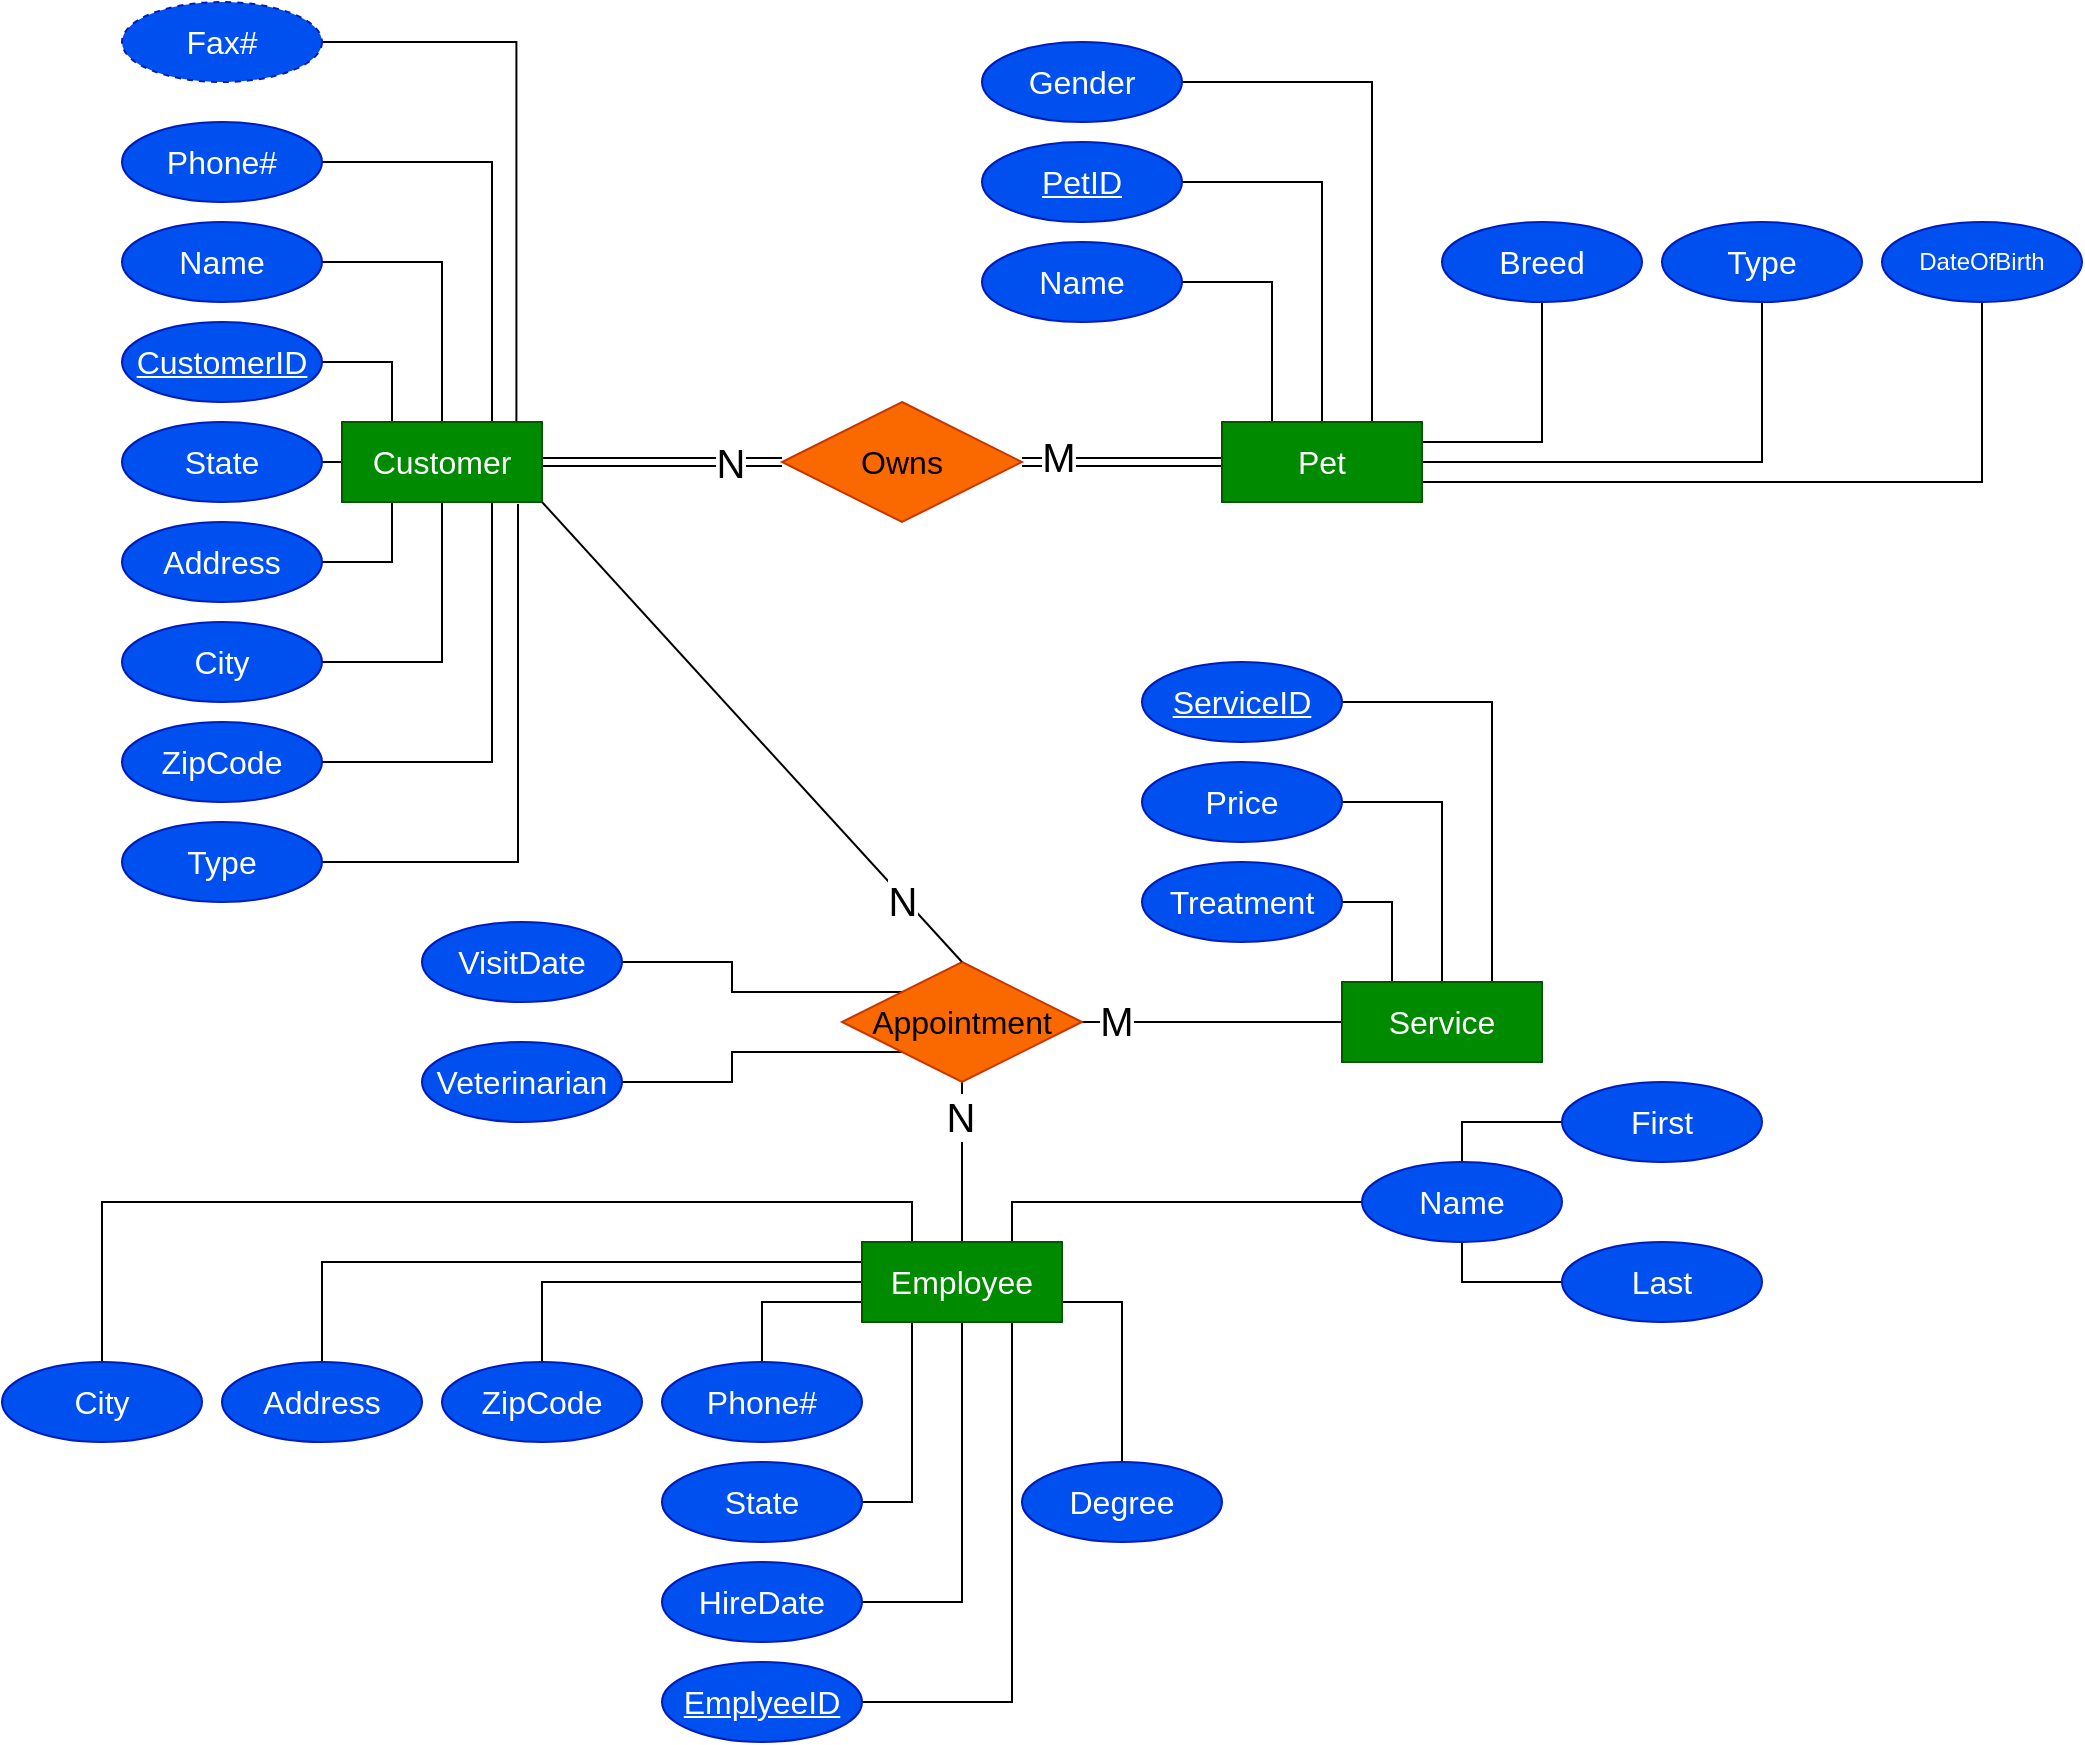 <mxfile version="28.2.3">
  <diagram name="Sida-1" id="WqBUp8Pfm3Koe2_vw6ZK">
    <mxGraphModel dx="1737" dy="937" grid="0" gridSize="10" guides="1" tooltips="1" connect="1" arrows="1" fold="1" page="1" pageScale="1" pageWidth="827" pageHeight="1169" math="0" shadow="0">
      <root>
        <mxCell id="0" />
        <mxCell id="1" parent="0" />
        <mxCell id="bmQH8PXaEO5KkN4M6agC-9" style="edgeStyle=orthogonalEdgeStyle;rounded=0;orthogonalLoop=1;jettySize=auto;html=1;exitX=1;exitY=0.5;exitDx=0;exitDy=0;entryX=0;entryY=0.5;entryDx=0;entryDy=0;endArrow=none;endFill=0;shape=link;" edge="1" parent="1" source="bmQH8PXaEO5KkN4M6agC-7" target="bmQH8PXaEO5KkN4M6agC-8">
          <mxGeometry relative="1" as="geometry" />
        </mxCell>
        <mxCell id="bmQH8PXaEO5KkN4M6agC-78" value="&lt;font style=&quot;font-size: 20px;&quot;&gt;N&lt;/font&gt;" style="edgeLabel;html=1;align=center;verticalAlign=middle;resizable=0;points=[];" vertex="1" connectable="0" parent="bmQH8PXaEO5KkN4M6agC-9">
          <mxGeometry x="0.567" relative="1" as="geometry">
            <mxPoint as="offset" />
          </mxGeometry>
        </mxCell>
        <mxCell id="bmQH8PXaEO5KkN4M6agC-25" style="edgeStyle=orthogonalEdgeStyle;rounded=0;orthogonalLoop=1;jettySize=auto;html=1;exitX=0.25;exitY=0;exitDx=0;exitDy=0;entryX=1;entryY=0.5;entryDx=0;entryDy=0;endArrow=none;endFill=0;" edge="1" parent="1" source="bmQH8PXaEO5KkN4M6agC-7" target="bmQH8PXaEO5KkN4M6agC-24">
          <mxGeometry relative="1" as="geometry" />
        </mxCell>
        <mxCell id="bmQH8PXaEO5KkN4M6agC-27" style="edgeStyle=orthogonalEdgeStyle;rounded=0;orthogonalLoop=1;jettySize=auto;html=1;exitX=0.5;exitY=0;exitDx=0;exitDy=0;entryX=1;entryY=0.5;entryDx=0;entryDy=0;endArrow=none;endFill=0;" edge="1" parent="1" source="bmQH8PXaEO5KkN4M6agC-7" target="bmQH8PXaEO5KkN4M6agC-26">
          <mxGeometry relative="1" as="geometry" />
        </mxCell>
        <mxCell id="bmQH8PXaEO5KkN4M6agC-29" style="edgeStyle=orthogonalEdgeStyle;rounded=0;orthogonalLoop=1;jettySize=auto;html=1;exitX=0.75;exitY=0;exitDx=0;exitDy=0;entryX=1;entryY=0.5;entryDx=0;entryDy=0;endArrow=none;endFill=0;" edge="1" parent="1" source="bmQH8PXaEO5KkN4M6agC-7" target="bmQH8PXaEO5KkN4M6agC-28">
          <mxGeometry relative="1" as="geometry" />
        </mxCell>
        <mxCell id="bmQH8PXaEO5KkN4M6agC-31" style="edgeStyle=orthogonalEdgeStyle;rounded=0;orthogonalLoop=1;jettySize=auto;html=1;exitX=0.872;exitY=0.005;exitDx=0;exitDy=0;entryX=1;entryY=0.5;entryDx=0;entryDy=0;exitPerimeter=0;endArrow=none;endFill=0;" edge="1" parent="1" source="bmQH8PXaEO5KkN4M6agC-7" target="bmQH8PXaEO5KkN4M6agC-30">
          <mxGeometry relative="1" as="geometry" />
        </mxCell>
        <mxCell id="bmQH8PXaEO5KkN4M6agC-33" style="edgeStyle=orthogonalEdgeStyle;rounded=0;orthogonalLoop=1;jettySize=auto;html=1;exitX=0.25;exitY=1;exitDx=0;exitDy=0;entryX=1;entryY=0.5;entryDx=0;entryDy=0;endArrow=none;endFill=0;" edge="1" parent="1" source="bmQH8PXaEO5KkN4M6agC-7" target="bmQH8PXaEO5KkN4M6agC-32">
          <mxGeometry relative="1" as="geometry" />
        </mxCell>
        <mxCell id="bmQH8PXaEO5KkN4M6agC-35" style="edgeStyle=orthogonalEdgeStyle;rounded=0;orthogonalLoop=1;jettySize=auto;html=1;exitX=0.5;exitY=1;exitDx=0;exitDy=0;entryX=1;entryY=0.5;entryDx=0;entryDy=0;endArrow=none;endFill=0;" edge="1" parent="1" source="bmQH8PXaEO5KkN4M6agC-7" target="bmQH8PXaEO5KkN4M6agC-34">
          <mxGeometry relative="1" as="geometry" />
        </mxCell>
        <mxCell id="bmQH8PXaEO5KkN4M6agC-37" style="edgeStyle=orthogonalEdgeStyle;rounded=0;orthogonalLoop=1;jettySize=auto;html=1;exitX=0;exitY=0.5;exitDx=0;exitDy=0;endArrow=none;endFill=0;" edge="1" parent="1" source="bmQH8PXaEO5KkN4M6agC-7" target="bmQH8PXaEO5KkN4M6agC-36">
          <mxGeometry relative="1" as="geometry" />
        </mxCell>
        <mxCell id="bmQH8PXaEO5KkN4M6agC-39" style="edgeStyle=orthogonalEdgeStyle;rounded=0;orthogonalLoop=1;jettySize=auto;html=1;exitX=0.75;exitY=1;exitDx=0;exitDy=0;entryX=1;entryY=0.5;entryDx=0;entryDy=0;endArrow=none;endFill=0;" edge="1" parent="1" source="bmQH8PXaEO5KkN4M6agC-7" target="bmQH8PXaEO5KkN4M6agC-38">
          <mxGeometry relative="1" as="geometry" />
        </mxCell>
        <mxCell id="bmQH8PXaEO5KkN4M6agC-87" style="edgeStyle=orthogonalEdgeStyle;rounded=0;orthogonalLoop=1;jettySize=auto;html=1;exitX=0.88;exitY=1.025;exitDx=0;exitDy=0;entryX=1;entryY=0.5;entryDx=0;entryDy=0;fontFamily=Helvetica;fontSize=11;fontColor=default;labelBackgroundColor=default;resizable=0;exitPerimeter=0;endArrow=none;endFill=0;" edge="1" parent="1" source="bmQH8PXaEO5KkN4M6agC-7" target="bmQH8PXaEO5KkN4M6agC-86">
          <mxGeometry relative="1" as="geometry" />
        </mxCell>
        <mxCell id="bmQH8PXaEO5KkN4M6agC-7" value="&lt;font style=&quot;font-size: 16px;&quot;&gt;Customer&lt;/font&gt;" style="whiteSpace=wrap;html=1;align=center;fillColor=#008a00;fontColor=#ffffff;strokeColor=#005700;" vertex="1" parent="1">
          <mxGeometry x="190" y="400" width="100" height="40" as="geometry" />
        </mxCell>
        <mxCell id="bmQH8PXaEO5KkN4M6agC-11" style="edgeStyle=orthogonalEdgeStyle;rounded=0;orthogonalLoop=1;jettySize=auto;html=1;exitX=1;exitY=0.5;exitDx=0;exitDy=0;entryX=0;entryY=0.5;entryDx=0;entryDy=0;endArrow=none;endFill=0;shape=link;" edge="1" parent="1" source="bmQH8PXaEO5KkN4M6agC-8" target="bmQH8PXaEO5KkN4M6agC-10">
          <mxGeometry relative="1" as="geometry" />
        </mxCell>
        <mxCell id="bmQH8PXaEO5KkN4M6agC-79" value="&lt;font style=&quot;font-size: 20px;&quot;&gt;M&lt;/font&gt;" style="edgeLabel;html=1;align=center;verticalAlign=middle;resizable=0;points=[];" vertex="1" connectable="0" parent="bmQH8PXaEO5KkN4M6agC-11">
          <mxGeometry x="-0.64" y="3" relative="1" as="geometry">
            <mxPoint as="offset" />
          </mxGeometry>
        </mxCell>
        <mxCell id="bmQH8PXaEO5KkN4M6agC-8" value="&lt;font style=&quot;font-size: 16px;&quot;&gt;Owns&lt;/font&gt;" style="shape=rhombus;perimeter=rhombusPerimeter;whiteSpace=wrap;html=1;align=center;fillColor=#fa6800;fontColor=#000000;strokeColor=#C73500;" vertex="1" parent="1">
          <mxGeometry x="410" y="390" width="120" height="60" as="geometry" />
        </mxCell>
        <mxCell id="bmQH8PXaEO5KkN4M6agC-13" style="edgeStyle=orthogonalEdgeStyle;rounded=0;orthogonalLoop=1;jettySize=auto;html=1;exitX=0.25;exitY=0;exitDx=0;exitDy=0;entryX=1;entryY=0.5;entryDx=0;entryDy=0;endArrow=none;endFill=0;" edge="1" parent="1" source="bmQH8PXaEO5KkN4M6agC-10" target="bmQH8PXaEO5KkN4M6agC-12">
          <mxGeometry relative="1" as="geometry" />
        </mxCell>
        <mxCell id="bmQH8PXaEO5KkN4M6agC-15" style="edgeStyle=orthogonalEdgeStyle;rounded=0;orthogonalLoop=1;jettySize=auto;html=1;exitX=0.5;exitY=0;exitDx=0;exitDy=0;entryX=1;entryY=0.5;entryDx=0;entryDy=0;endArrow=none;endFill=0;" edge="1" parent="1" source="bmQH8PXaEO5KkN4M6agC-10" target="bmQH8PXaEO5KkN4M6agC-14">
          <mxGeometry relative="1" as="geometry" />
        </mxCell>
        <mxCell id="bmQH8PXaEO5KkN4M6agC-17" style="edgeStyle=orthogonalEdgeStyle;rounded=0;orthogonalLoop=1;jettySize=auto;html=1;exitX=0.75;exitY=0;exitDx=0;exitDy=0;entryX=1;entryY=0.5;entryDx=0;entryDy=0;endArrow=none;endFill=0;" edge="1" parent="1" source="bmQH8PXaEO5KkN4M6agC-10" target="bmQH8PXaEO5KkN4M6agC-16">
          <mxGeometry relative="1" as="geometry" />
        </mxCell>
        <mxCell id="bmQH8PXaEO5KkN4M6agC-19" style="edgeStyle=orthogonalEdgeStyle;rounded=0;orthogonalLoop=1;jettySize=auto;html=1;exitX=1;exitY=0.25;exitDx=0;exitDy=0;entryX=0.5;entryY=1;entryDx=0;entryDy=0;endArrow=none;endFill=0;" edge="1" parent="1" source="bmQH8PXaEO5KkN4M6agC-10" target="bmQH8PXaEO5KkN4M6agC-18">
          <mxGeometry relative="1" as="geometry" />
        </mxCell>
        <mxCell id="bmQH8PXaEO5KkN4M6agC-21" style="edgeStyle=orthogonalEdgeStyle;rounded=0;orthogonalLoop=1;jettySize=auto;html=1;exitX=1;exitY=0.5;exitDx=0;exitDy=0;endArrow=none;endFill=0;" edge="1" parent="1" source="bmQH8PXaEO5KkN4M6agC-10" target="bmQH8PXaEO5KkN4M6agC-20">
          <mxGeometry relative="1" as="geometry" />
        </mxCell>
        <mxCell id="bmQH8PXaEO5KkN4M6agC-23" style="edgeStyle=orthogonalEdgeStyle;rounded=0;orthogonalLoop=1;jettySize=auto;html=1;exitX=1;exitY=0.75;exitDx=0;exitDy=0;entryX=0.5;entryY=1;entryDx=0;entryDy=0;endArrow=none;endFill=0;" edge="1" parent="1" source="bmQH8PXaEO5KkN4M6agC-10" target="bmQH8PXaEO5KkN4M6agC-22">
          <mxGeometry relative="1" as="geometry" />
        </mxCell>
        <mxCell id="bmQH8PXaEO5KkN4M6agC-10" value="&lt;font style=&quot;font-size: 16px;&quot;&gt;Pet&lt;/font&gt;" style="whiteSpace=wrap;html=1;align=center;fillColor=#008a00;fontColor=#ffffff;strokeColor=#005700;" vertex="1" parent="1">
          <mxGeometry x="630" y="400" width="100" height="40" as="geometry" />
        </mxCell>
        <mxCell id="bmQH8PXaEO5KkN4M6agC-12" value="&lt;font style=&quot;font-size: 16px;&quot;&gt;Name&lt;/font&gt;" style="ellipse;whiteSpace=wrap;html=1;align=center;fillColor=#0050ef;fontColor=#ffffff;strokeColor=#001DBC;" vertex="1" parent="1">
          <mxGeometry x="510" y="310" width="100" height="40" as="geometry" />
        </mxCell>
        <mxCell id="bmQH8PXaEO5KkN4M6agC-14" value="&lt;font style=&quot;font-size: 16px;&quot;&gt;&lt;u&gt;PetID&lt;/u&gt;&lt;/font&gt;" style="ellipse;whiteSpace=wrap;html=1;align=center;fillColor=#0050ef;fontColor=#ffffff;strokeColor=#001DBC;" vertex="1" parent="1">
          <mxGeometry x="510" y="260" width="100" height="40" as="geometry" />
        </mxCell>
        <mxCell id="bmQH8PXaEO5KkN4M6agC-16" value="&lt;font style=&quot;font-size: 16px;&quot;&gt;Gender&lt;/font&gt;" style="ellipse;whiteSpace=wrap;html=1;align=center;fillColor=#0050ef;fontColor=#ffffff;strokeColor=#001DBC;" vertex="1" parent="1">
          <mxGeometry x="510" y="210" width="100" height="40" as="geometry" />
        </mxCell>
        <mxCell id="bmQH8PXaEO5KkN4M6agC-18" value="&lt;font style=&quot;font-size: 16px;&quot;&gt;Breed&lt;/font&gt;" style="ellipse;whiteSpace=wrap;html=1;align=center;fillColor=#0050ef;fontColor=#ffffff;strokeColor=#001DBC;" vertex="1" parent="1">
          <mxGeometry x="740" y="300" width="100" height="40" as="geometry" />
        </mxCell>
        <mxCell id="bmQH8PXaEO5KkN4M6agC-20" value="&lt;font style=&quot;font-size: 16px;&quot;&gt;Type&lt;/font&gt;" style="ellipse;whiteSpace=wrap;html=1;align=center;fillColor=#0050ef;fontColor=#ffffff;strokeColor=#001DBC;" vertex="1" parent="1">
          <mxGeometry x="850" y="300" width="100" height="40" as="geometry" />
        </mxCell>
        <mxCell id="bmQH8PXaEO5KkN4M6agC-22" value="DateOfBirth" style="ellipse;whiteSpace=wrap;html=1;align=center;fillColor=#0050ef;fontColor=#ffffff;strokeColor=#001DBC;" vertex="1" parent="1">
          <mxGeometry x="960" y="300" width="100" height="40" as="geometry" />
        </mxCell>
        <mxCell id="bmQH8PXaEO5KkN4M6agC-24" value="&lt;font style=&quot;font-size: 16px;&quot;&gt;&lt;u&gt;CustomerID&lt;/u&gt;&lt;/font&gt;" style="ellipse;whiteSpace=wrap;html=1;align=center;fillColor=#0050ef;fontColor=#ffffff;strokeColor=#001DBC;" vertex="1" parent="1">
          <mxGeometry x="80" y="350" width="100" height="40" as="geometry" />
        </mxCell>
        <mxCell id="bmQH8PXaEO5KkN4M6agC-26" value="&lt;font style=&quot;font-size: 16px;&quot;&gt;Name&lt;/font&gt;" style="ellipse;whiteSpace=wrap;html=1;align=center;fillColor=#0050ef;fontColor=#ffffff;strokeColor=#001DBC;" vertex="1" parent="1">
          <mxGeometry x="80" y="300" width="100" height="40" as="geometry" />
        </mxCell>
        <mxCell id="bmQH8PXaEO5KkN4M6agC-28" value="&lt;font style=&quot;font-size: 16px;&quot;&gt;Phone#&lt;/font&gt;" style="ellipse;whiteSpace=wrap;html=1;align=center;fillColor=#0050ef;fontColor=#ffffff;strokeColor=#001DBC;" vertex="1" parent="1">
          <mxGeometry x="80" y="250" width="100" height="40" as="geometry" />
        </mxCell>
        <mxCell id="bmQH8PXaEO5KkN4M6agC-30" value="&lt;font style=&quot;font-size: 16px;&quot;&gt;Fax#&lt;/font&gt;" style="ellipse;whiteSpace=wrap;html=1;align=center;dashed=1;fillColor=#0050ef;fontColor=#ffffff;strokeColor=#001DBC;" vertex="1" parent="1">
          <mxGeometry x="80" y="190" width="100" height="40" as="geometry" />
        </mxCell>
        <mxCell id="bmQH8PXaEO5KkN4M6agC-32" value="&lt;font style=&quot;font-size: 16px;&quot;&gt;Address&lt;/font&gt;" style="ellipse;whiteSpace=wrap;html=1;align=center;fillColor=#0050ef;fontColor=#ffffff;strokeColor=#001DBC;" vertex="1" parent="1">
          <mxGeometry x="80" y="450" width="100" height="40" as="geometry" />
        </mxCell>
        <mxCell id="bmQH8PXaEO5KkN4M6agC-34" value="&lt;font style=&quot;font-size: 16px;&quot;&gt;City&lt;/font&gt;" style="ellipse;whiteSpace=wrap;html=1;align=center;fillColor=#0050ef;fontColor=#ffffff;strokeColor=#001DBC;" vertex="1" parent="1">
          <mxGeometry x="80" y="500" width="100" height="40" as="geometry" />
        </mxCell>
        <mxCell id="bmQH8PXaEO5KkN4M6agC-36" value="&lt;font style=&quot;font-size: 16px;&quot;&gt;State&lt;/font&gt;" style="ellipse;whiteSpace=wrap;html=1;align=center;fillColor=#0050ef;fontColor=#ffffff;strokeColor=#001DBC;" vertex="1" parent="1">
          <mxGeometry x="80" y="400" width="100" height="40" as="geometry" />
        </mxCell>
        <mxCell id="bmQH8PXaEO5KkN4M6agC-38" value="&lt;font style=&quot;font-size: 16px;&quot;&gt;ZipCode&lt;/font&gt;" style="ellipse;whiteSpace=wrap;html=1;align=center;fillColor=#0050ef;fontColor=#ffffff;strokeColor=#001DBC;" vertex="1" parent="1">
          <mxGeometry x="80" y="550" width="100" height="40" as="geometry" />
        </mxCell>
        <mxCell id="bmQH8PXaEO5KkN4M6agC-43" style="edgeStyle=orthogonalEdgeStyle;rounded=0;orthogonalLoop=1;jettySize=auto;html=1;exitX=1;exitY=0.5;exitDx=0;exitDy=0;entryX=0;entryY=0.5;entryDx=0;entryDy=0;endArrow=none;endFill=0;" edge="1" parent="1" source="bmQH8PXaEO5KkN4M6agC-40" target="bmQH8PXaEO5KkN4M6agC-42">
          <mxGeometry relative="1" as="geometry" />
        </mxCell>
        <mxCell id="bmQH8PXaEO5KkN4M6agC-81" value="&lt;font style=&quot;font-size: 20px;&quot;&gt;M&lt;/font&gt;" style="edgeLabel;html=1;align=center;verticalAlign=middle;resizable=0;points=[];fontFamily=Helvetica;fontSize=11;fontColor=default;labelBackgroundColor=default;fillColor=none;gradientColor=none;" vertex="1" connectable="0" parent="bmQH8PXaEO5KkN4M6agC-43">
          <mxGeometry x="-0.723" y="-2" relative="1" as="geometry">
            <mxPoint x="-1" y="-3" as="offset" />
          </mxGeometry>
        </mxCell>
        <mxCell id="bmQH8PXaEO5KkN4M6agC-52" style="edgeStyle=orthogonalEdgeStyle;rounded=0;orthogonalLoop=1;jettySize=auto;html=1;exitX=0.5;exitY=1;exitDx=0;exitDy=0;entryX=0.5;entryY=0;entryDx=0;entryDy=0;endArrow=none;endFill=0;" edge="1" parent="1" source="bmQH8PXaEO5KkN4M6agC-40" target="bmQH8PXaEO5KkN4M6agC-51">
          <mxGeometry relative="1" as="geometry" />
        </mxCell>
        <mxCell id="bmQH8PXaEO5KkN4M6agC-82" value="&lt;font style=&quot;font-size: 20px;&quot;&gt;N&lt;/font&gt;" style="edgeLabel;html=1;align=center;verticalAlign=middle;resizable=0;points=[];fontFamily=Helvetica;fontSize=11;fontColor=default;labelBackgroundColor=default;fillColor=none;gradientColor=none;" vertex="1" connectable="0" parent="bmQH8PXaEO5KkN4M6agC-52">
          <mxGeometry x="-0.57" y="-1" relative="1" as="geometry">
            <mxPoint as="offset" />
          </mxGeometry>
        </mxCell>
        <mxCell id="bmQH8PXaEO5KkN4M6agC-55" style="edgeStyle=orthogonalEdgeStyle;rounded=0;orthogonalLoop=1;jettySize=auto;html=1;exitX=0;exitY=1;exitDx=0;exitDy=0;entryX=1;entryY=0.5;entryDx=0;entryDy=0;endArrow=none;endFill=0;" edge="1" parent="1" source="bmQH8PXaEO5KkN4M6agC-40" target="bmQH8PXaEO5KkN4M6agC-54">
          <mxGeometry relative="1" as="geometry" />
        </mxCell>
        <mxCell id="bmQH8PXaEO5KkN4M6agC-56" style="edgeStyle=orthogonalEdgeStyle;rounded=0;orthogonalLoop=1;jettySize=auto;html=1;exitX=0;exitY=0;exitDx=0;exitDy=0;entryX=1;entryY=0.5;entryDx=0;entryDy=0;endArrow=none;endFill=0;" edge="1" parent="1" source="bmQH8PXaEO5KkN4M6agC-40" target="bmQH8PXaEO5KkN4M6agC-53">
          <mxGeometry relative="1" as="geometry" />
        </mxCell>
        <mxCell id="bmQH8PXaEO5KkN4M6agC-40" value="&lt;font style=&quot;font-size: 16px;&quot;&gt;Appointment&lt;/font&gt;" style="shape=rhombus;perimeter=rhombusPerimeter;whiteSpace=wrap;html=1;align=center;fillColor=#fa6800;fontColor=#000000;strokeColor=#C73500;" vertex="1" parent="1">
          <mxGeometry x="440" y="670" width="120" height="60" as="geometry" />
        </mxCell>
        <mxCell id="bmQH8PXaEO5KkN4M6agC-45" style="edgeStyle=orthogonalEdgeStyle;rounded=0;orthogonalLoop=1;jettySize=auto;html=1;exitX=0.25;exitY=0;exitDx=0;exitDy=0;entryX=1;entryY=0.5;entryDx=0;entryDy=0;endArrow=none;endFill=0;" edge="1" parent="1" source="bmQH8PXaEO5KkN4M6agC-42" target="bmQH8PXaEO5KkN4M6agC-44">
          <mxGeometry relative="1" as="geometry" />
        </mxCell>
        <mxCell id="bmQH8PXaEO5KkN4M6agC-47" style="edgeStyle=orthogonalEdgeStyle;rounded=0;orthogonalLoop=1;jettySize=auto;html=1;exitX=0.5;exitY=0;exitDx=0;exitDy=0;entryX=1;entryY=0.5;entryDx=0;entryDy=0;endArrow=none;endFill=0;" edge="1" parent="1" source="bmQH8PXaEO5KkN4M6agC-42" target="bmQH8PXaEO5KkN4M6agC-46">
          <mxGeometry relative="1" as="geometry" />
        </mxCell>
        <mxCell id="bmQH8PXaEO5KkN4M6agC-49" style="edgeStyle=orthogonalEdgeStyle;rounded=0;orthogonalLoop=1;jettySize=auto;html=1;exitX=0.75;exitY=0;exitDx=0;exitDy=0;entryX=1;entryY=0.5;entryDx=0;entryDy=0;endArrow=none;endFill=0;" edge="1" parent="1" source="bmQH8PXaEO5KkN4M6agC-42" target="bmQH8PXaEO5KkN4M6agC-48">
          <mxGeometry relative="1" as="geometry" />
        </mxCell>
        <mxCell id="bmQH8PXaEO5KkN4M6agC-42" value="&lt;font style=&quot;font-size: 16px;&quot;&gt;Service&lt;/font&gt;" style="whiteSpace=wrap;html=1;align=center;fillColor=#008a00;fontColor=#ffffff;strokeColor=#005700;" vertex="1" parent="1">
          <mxGeometry x="690" y="680" width="100" height="40" as="geometry" />
        </mxCell>
        <mxCell id="bmQH8PXaEO5KkN4M6agC-44" value="&lt;font style=&quot;font-size: 16px;&quot;&gt;Treatment&lt;/font&gt;" style="ellipse;whiteSpace=wrap;html=1;align=center;fillColor=#0050ef;fontColor=#ffffff;strokeColor=#001DBC;" vertex="1" parent="1">
          <mxGeometry x="590" y="620" width="100" height="40" as="geometry" />
        </mxCell>
        <mxCell id="bmQH8PXaEO5KkN4M6agC-46" value="&lt;font style=&quot;font-size: 16px;&quot;&gt;Price&lt;/font&gt;" style="ellipse;whiteSpace=wrap;html=1;align=center;fillColor=#0050ef;fontColor=#ffffff;strokeColor=#001DBC;" vertex="1" parent="1">
          <mxGeometry x="590" y="570" width="100" height="40" as="geometry" />
        </mxCell>
        <mxCell id="bmQH8PXaEO5KkN4M6agC-48" value="&lt;font style=&quot;font-size: 16px;&quot;&gt;&lt;u&gt;ServiceID&lt;/u&gt;&lt;/font&gt;" style="ellipse;whiteSpace=wrap;html=1;align=center;fillColor=#0050ef;fontColor=#ffffff;strokeColor=#001DBC;" vertex="1" parent="1">
          <mxGeometry x="590" y="520" width="100" height="40" as="geometry" />
        </mxCell>
        <mxCell id="bmQH8PXaEO5KkN4M6agC-50" value="" style="endArrow=none;html=1;rounded=0;exitX=1;exitY=1;exitDx=0;exitDy=0;entryX=0.5;entryY=0;entryDx=0;entryDy=0;" edge="1" parent="1" source="bmQH8PXaEO5KkN4M6agC-7" target="bmQH8PXaEO5KkN4M6agC-40">
          <mxGeometry relative="1" as="geometry">
            <mxPoint x="370" y="630" as="sourcePoint" />
            <mxPoint x="530" y="630" as="targetPoint" />
          </mxGeometry>
        </mxCell>
        <mxCell id="bmQH8PXaEO5KkN4M6agC-80" value="N" style="edgeLabel;html=1;align=center;verticalAlign=middle;resizable=0;points=[];fontSize=20;" vertex="1" connectable="0" parent="bmQH8PXaEO5KkN4M6agC-50">
          <mxGeometry x="0.722" y="-1" relative="1" as="geometry">
            <mxPoint as="offset" />
          </mxGeometry>
        </mxCell>
        <mxCell id="bmQH8PXaEO5KkN4M6agC-59" style="edgeStyle=orthogonalEdgeStyle;rounded=0;orthogonalLoop=1;jettySize=auto;html=1;exitX=0;exitY=0.75;exitDx=0;exitDy=0;entryX=0.5;entryY=0;entryDx=0;entryDy=0;endArrow=none;endFill=0;" edge="1" parent="1" source="bmQH8PXaEO5KkN4M6agC-51" target="bmQH8PXaEO5KkN4M6agC-57">
          <mxGeometry relative="1" as="geometry" />
        </mxCell>
        <mxCell id="bmQH8PXaEO5KkN4M6agC-61" style="edgeStyle=orthogonalEdgeStyle;rounded=0;orthogonalLoop=1;jettySize=auto;html=1;exitX=0;exitY=0.5;exitDx=0;exitDy=0;entryX=0.5;entryY=0;entryDx=0;entryDy=0;endArrow=none;endFill=0;" edge="1" parent="1" source="bmQH8PXaEO5KkN4M6agC-51" target="bmQH8PXaEO5KkN4M6agC-60">
          <mxGeometry relative="1" as="geometry" />
        </mxCell>
        <mxCell id="bmQH8PXaEO5KkN4M6agC-63" style="edgeStyle=orthogonalEdgeStyle;rounded=0;orthogonalLoop=1;jettySize=auto;html=1;exitX=0;exitY=0.25;exitDx=0;exitDy=0;entryX=0.5;entryY=0;entryDx=0;entryDy=0;endArrow=none;endFill=0;" edge="1" parent="1" source="bmQH8PXaEO5KkN4M6agC-51" target="bmQH8PXaEO5KkN4M6agC-62">
          <mxGeometry relative="1" as="geometry" />
        </mxCell>
        <mxCell id="bmQH8PXaEO5KkN4M6agC-65" style="edgeStyle=orthogonalEdgeStyle;rounded=0;orthogonalLoop=1;jettySize=auto;html=1;exitX=0.25;exitY=0;exitDx=0;exitDy=0;entryX=0.5;entryY=0;entryDx=0;entryDy=0;endArrow=none;endFill=0;" edge="1" parent="1" source="bmQH8PXaEO5KkN4M6agC-51" target="bmQH8PXaEO5KkN4M6agC-64">
          <mxGeometry relative="1" as="geometry" />
        </mxCell>
        <mxCell id="bmQH8PXaEO5KkN4M6agC-67" style="edgeStyle=orthogonalEdgeStyle;rounded=0;orthogonalLoop=1;jettySize=auto;html=1;exitX=0.25;exitY=1;exitDx=0;exitDy=0;entryX=1;entryY=0.5;entryDx=0;entryDy=0;endArrow=none;endFill=0;" edge="1" parent="1" source="bmQH8PXaEO5KkN4M6agC-51" target="bmQH8PXaEO5KkN4M6agC-66">
          <mxGeometry relative="1" as="geometry" />
        </mxCell>
        <mxCell id="bmQH8PXaEO5KkN4M6agC-71" style="edgeStyle=orthogonalEdgeStyle;rounded=0;orthogonalLoop=1;jettySize=auto;html=1;exitX=0.5;exitY=1;exitDx=0;exitDy=0;entryX=1;entryY=0.5;entryDx=0;entryDy=0;endArrow=none;endFill=0;" edge="1" parent="1" source="bmQH8PXaEO5KkN4M6agC-51" target="bmQH8PXaEO5KkN4M6agC-70">
          <mxGeometry relative="1" as="geometry" />
        </mxCell>
        <mxCell id="bmQH8PXaEO5KkN4M6agC-72" style="edgeStyle=orthogonalEdgeStyle;rounded=0;orthogonalLoop=1;jettySize=auto;html=1;exitX=0.75;exitY=1;exitDx=0;exitDy=0;entryX=1;entryY=0.5;entryDx=0;entryDy=0;endArrow=none;endFill=0;" edge="1" parent="1" source="bmQH8PXaEO5KkN4M6agC-51" target="bmQH8PXaEO5KkN4M6agC-69">
          <mxGeometry relative="1" as="geometry" />
        </mxCell>
        <mxCell id="bmQH8PXaEO5KkN4M6agC-73" style="edgeStyle=orthogonalEdgeStyle;rounded=0;orthogonalLoop=1;jettySize=auto;html=1;exitX=0.75;exitY=0;exitDx=0;exitDy=0;entryX=0;entryY=0.5;entryDx=0;entryDy=0;endArrow=none;endFill=0;" edge="1" parent="1" source="bmQH8PXaEO5KkN4M6agC-51" target="bmQH8PXaEO5KkN4M6agC-68">
          <mxGeometry relative="1" as="geometry" />
        </mxCell>
        <mxCell id="bmQH8PXaEO5KkN4M6agC-84" style="edgeStyle=orthogonalEdgeStyle;rounded=0;orthogonalLoop=1;jettySize=auto;html=1;exitX=1;exitY=0.75;exitDx=0;exitDy=0;fontFamily=Helvetica;fontSize=11;fontColor=default;labelBackgroundColor=default;resizable=0;entryX=0.5;entryY=0;entryDx=0;entryDy=0;endArrow=none;endFill=0;" edge="1" parent="1" source="bmQH8PXaEO5KkN4M6agC-51" target="bmQH8PXaEO5KkN4M6agC-83">
          <mxGeometry relative="1" as="geometry">
            <mxPoint x="570" y="950" as="targetPoint" />
          </mxGeometry>
        </mxCell>
        <mxCell id="bmQH8PXaEO5KkN4M6agC-51" value="&lt;font style=&quot;font-size: 16px;&quot;&gt;Employee&lt;/font&gt;" style="whiteSpace=wrap;html=1;align=center;fillColor=#008a00;fontColor=#ffffff;strokeColor=#005700;" vertex="1" parent="1">
          <mxGeometry x="450" y="810" width="100" height="40" as="geometry" />
        </mxCell>
        <mxCell id="bmQH8PXaEO5KkN4M6agC-53" value="&lt;font style=&quot;font-size: 16px;&quot;&gt;VisitDate&lt;/font&gt;" style="ellipse;whiteSpace=wrap;html=1;align=center;fillColor=#0050ef;fontColor=#ffffff;strokeColor=#001DBC;" vertex="1" parent="1">
          <mxGeometry x="230" y="650" width="100" height="40" as="geometry" />
        </mxCell>
        <mxCell id="bmQH8PXaEO5KkN4M6agC-54" value="&lt;font style=&quot;font-size: 16px;&quot;&gt;Veterinarian&lt;/font&gt;" style="ellipse;whiteSpace=wrap;html=1;align=center;fillColor=#0050ef;fontColor=#ffffff;strokeColor=#001DBC;" vertex="1" parent="1">
          <mxGeometry x="230" y="710" width="100" height="40" as="geometry" />
        </mxCell>
        <mxCell id="bmQH8PXaEO5KkN4M6agC-57" value="&lt;font style=&quot;font-size: 16px;&quot;&gt;Phone#&lt;/font&gt;" style="ellipse;whiteSpace=wrap;html=1;align=center;fillColor=#0050ef;fontColor=#ffffff;strokeColor=#001DBC;" vertex="1" parent="1">
          <mxGeometry x="350" y="870" width="100" height="40" as="geometry" />
        </mxCell>
        <mxCell id="bmQH8PXaEO5KkN4M6agC-60" value="&lt;font style=&quot;font-size: 16px;&quot;&gt;ZipCode&lt;/font&gt;" style="ellipse;whiteSpace=wrap;html=1;align=center;fillColor=#0050ef;fontColor=#ffffff;strokeColor=#001DBC;" vertex="1" parent="1">
          <mxGeometry x="240" y="870" width="100" height="40" as="geometry" />
        </mxCell>
        <mxCell id="bmQH8PXaEO5KkN4M6agC-62" value="&lt;font style=&quot;font-size: 16px;&quot;&gt;Address&lt;/font&gt;" style="ellipse;whiteSpace=wrap;html=1;align=center;fillColor=#0050ef;fontColor=#ffffff;strokeColor=#001DBC;" vertex="1" parent="1">
          <mxGeometry x="130" y="870" width="100" height="40" as="geometry" />
        </mxCell>
        <mxCell id="bmQH8PXaEO5KkN4M6agC-64" value="&lt;font style=&quot;font-size: 16px;&quot;&gt;City&lt;/font&gt;" style="ellipse;whiteSpace=wrap;html=1;align=center;fillColor=#0050ef;fontColor=#ffffff;strokeColor=#001DBC;" vertex="1" parent="1">
          <mxGeometry x="20" y="870" width="100" height="40" as="geometry" />
        </mxCell>
        <mxCell id="bmQH8PXaEO5KkN4M6agC-66" value="&lt;font style=&quot;font-size: 16px;&quot;&gt;State&lt;/font&gt;" style="ellipse;whiteSpace=wrap;html=1;align=center;fillColor=#0050ef;fontColor=#ffffff;strokeColor=#001DBC;" vertex="1" parent="1">
          <mxGeometry x="350" y="920" width="100" height="40" as="geometry" />
        </mxCell>
        <mxCell id="bmQH8PXaEO5KkN4M6agC-75" style="edgeStyle=orthogonalEdgeStyle;rounded=0;orthogonalLoop=1;jettySize=auto;html=1;exitX=0.5;exitY=0;exitDx=0;exitDy=0;entryX=0;entryY=0.5;entryDx=0;entryDy=0;endArrow=none;endFill=0;" edge="1" parent="1" source="bmQH8PXaEO5KkN4M6agC-68" target="bmQH8PXaEO5KkN4M6agC-74">
          <mxGeometry relative="1" as="geometry" />
        </mxCell>
        <mxCell id="bmQH8PXaEO5KkN4M6agC-77" style="edgeStyle=orthogonalEdgeStyle;rounded=0;orthogonalLoop=1;jettySize=auto;html=1;exitX=0.5;exitY=1;exitDx=0;exitDy=0;entryX=0;entryY=0.5;entryDx=0;entryDy=0;endArrow=none;endFill=0;" edge="1" parent="1" source="bmQH8PXaEO5KkN4M6agC-68" target="bmQH8PXaEO5KkN4M6agC-76">
          <mxGeometry relative="1" as="geometry" />
        </mxCell>
        <mxCell id="bmQH8PXaEO5KkN4M6agC-68" value="&lt;font style=&quot;font-size: 16px;&quot;&gt;Name&lt;/font&gt;" style="ellipse;whiteSpace=wrap;html=1;align=center;fillColor=#0050ef;fontColor=#ffffff;strokeColor=#001DBC;" vertex="1" parent="1">
          <mxGeometry x="700" y="770" width="100" height="40" as="geometry" />
        </mxCell>
        <mxCell id="bmQH8PXaEO5KkN4M6agC-69" value="&lt;font style=&quot;font-size: 16px;&quot;&gt;&lt;u&gt;EmplyeeID&lt;/u&gt;&lt;/font&gt;" style="ellipse;whiteSpace=wrap;html=1;align=center;fillColor=#0050ef;fontColor=#ffffff;strokeColor=#001DBC;" vertex="1" parent="1">
          <mxGeometry x="350" y="1020" width="100" height="40" as="geometry" />
        </mxCell>
        <mxCell id="bmQH8PXaEO5KkN4M6agC-70" value="&lt;font style=&quot;font-size: 16px;&quot;&gt;HireDate&lt;/font&gt;" style="ellipse;whiteSpace=wrap;html=1;align=center;fillColor=#0050ef;fontColor=#ffffff;strokeColor=#001DBC;" vertex="1" parent="1">
          <mxGeometry x="350" y="970" width="100" height="40" as="geometry" />
        </mxCell>
        <mxCell id="bmQH8PXaEO5KkN4M6agC-74" value="&lt;font style=&quot;font-size: 16px;&quot;&gt;First&lt;/font&gt;" style="ellipse;whiteSpace=wrap;html=1;align=center;fillColor=#0050ef;fontColor=#ffffff;strokeColor=#001DBC;" vertex="1" parent="1">
          <mxGeometry x="800" y="730" width="100" height="40" as="geometry" />
        </mxCell>
        <mxCell id="bmQH8PXaEO5KkN4M6agC-76" value="&lt;font style=&quot;font-size: 16px;&quot;&gt;Last&lt;/font&gt;" style="ellipse;whiteSpace=wrap;html=1;align=center;fillColor=#0050ef;fontColor=#ffffff;strokeColor=#001DBC;" vertex="1" parent="1">
          <mxGeometry x="800" y="810" width="100" height="40" as="geometry" />
        </mxCell>
        <mxCell id="bmQH8PXaEO5KkN4M6agC-83" value="&lt;font style=&quot;font-size: 16px;&quot;&gt;Degree&lt;/font&gt;" style="ellipse;whiteSpace=wrap;html=1;align=center;verticalAlign=middle;fontFamily=Helvetica;fontSize=11;fontColor=#ffffff;labelBackgroundColor=none;resizable=0;fillColor=#0050ef;strokeColor=#001DBC;" vertex="1" parent="1">
          <mxGeometry x="530" y="920" width="100" height="40" as="geometry" />
        </mxCell>
        <mxCell id="bmQH8PXaEO5KkN4M6agC-86" value="&lt;font style=&quot;font-size: 16px;&quot;&gt;Type&lt;/font&gt;" style="ellipse;whiteSpace=wrap;html=1;align=center;verticalAlign=middle;fontFamily=Helvetica;fontSize=11;fontColor=#ffffff;labelBackgroundColor=none;resizable=0;fillColor=#0050ef;strokeColor=#001DBC;" vertex="1" parent="1">
          <mxGeometry x="80" y="600" width="100" height="40" as="geometry" />
        </mxCell>
      </root>
    </mxGraphModel>
  </diagram>
</mxfile>

